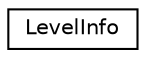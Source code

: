 digraph "Graphical Class Hierarchy"
{
  edge [fontname="Helvetica",fontsize="10",labelfontname="Helvetica",labelfontsize="10"];
  node [fontname="Helvetica",fontsize="10",shape=record];
  rankdir="LR";
  Node0 [label="LevelInfo",height=0.2,width=0.4,color="black", fillcolor="white", style="filled",URL="$class_level_info.html"];
}
